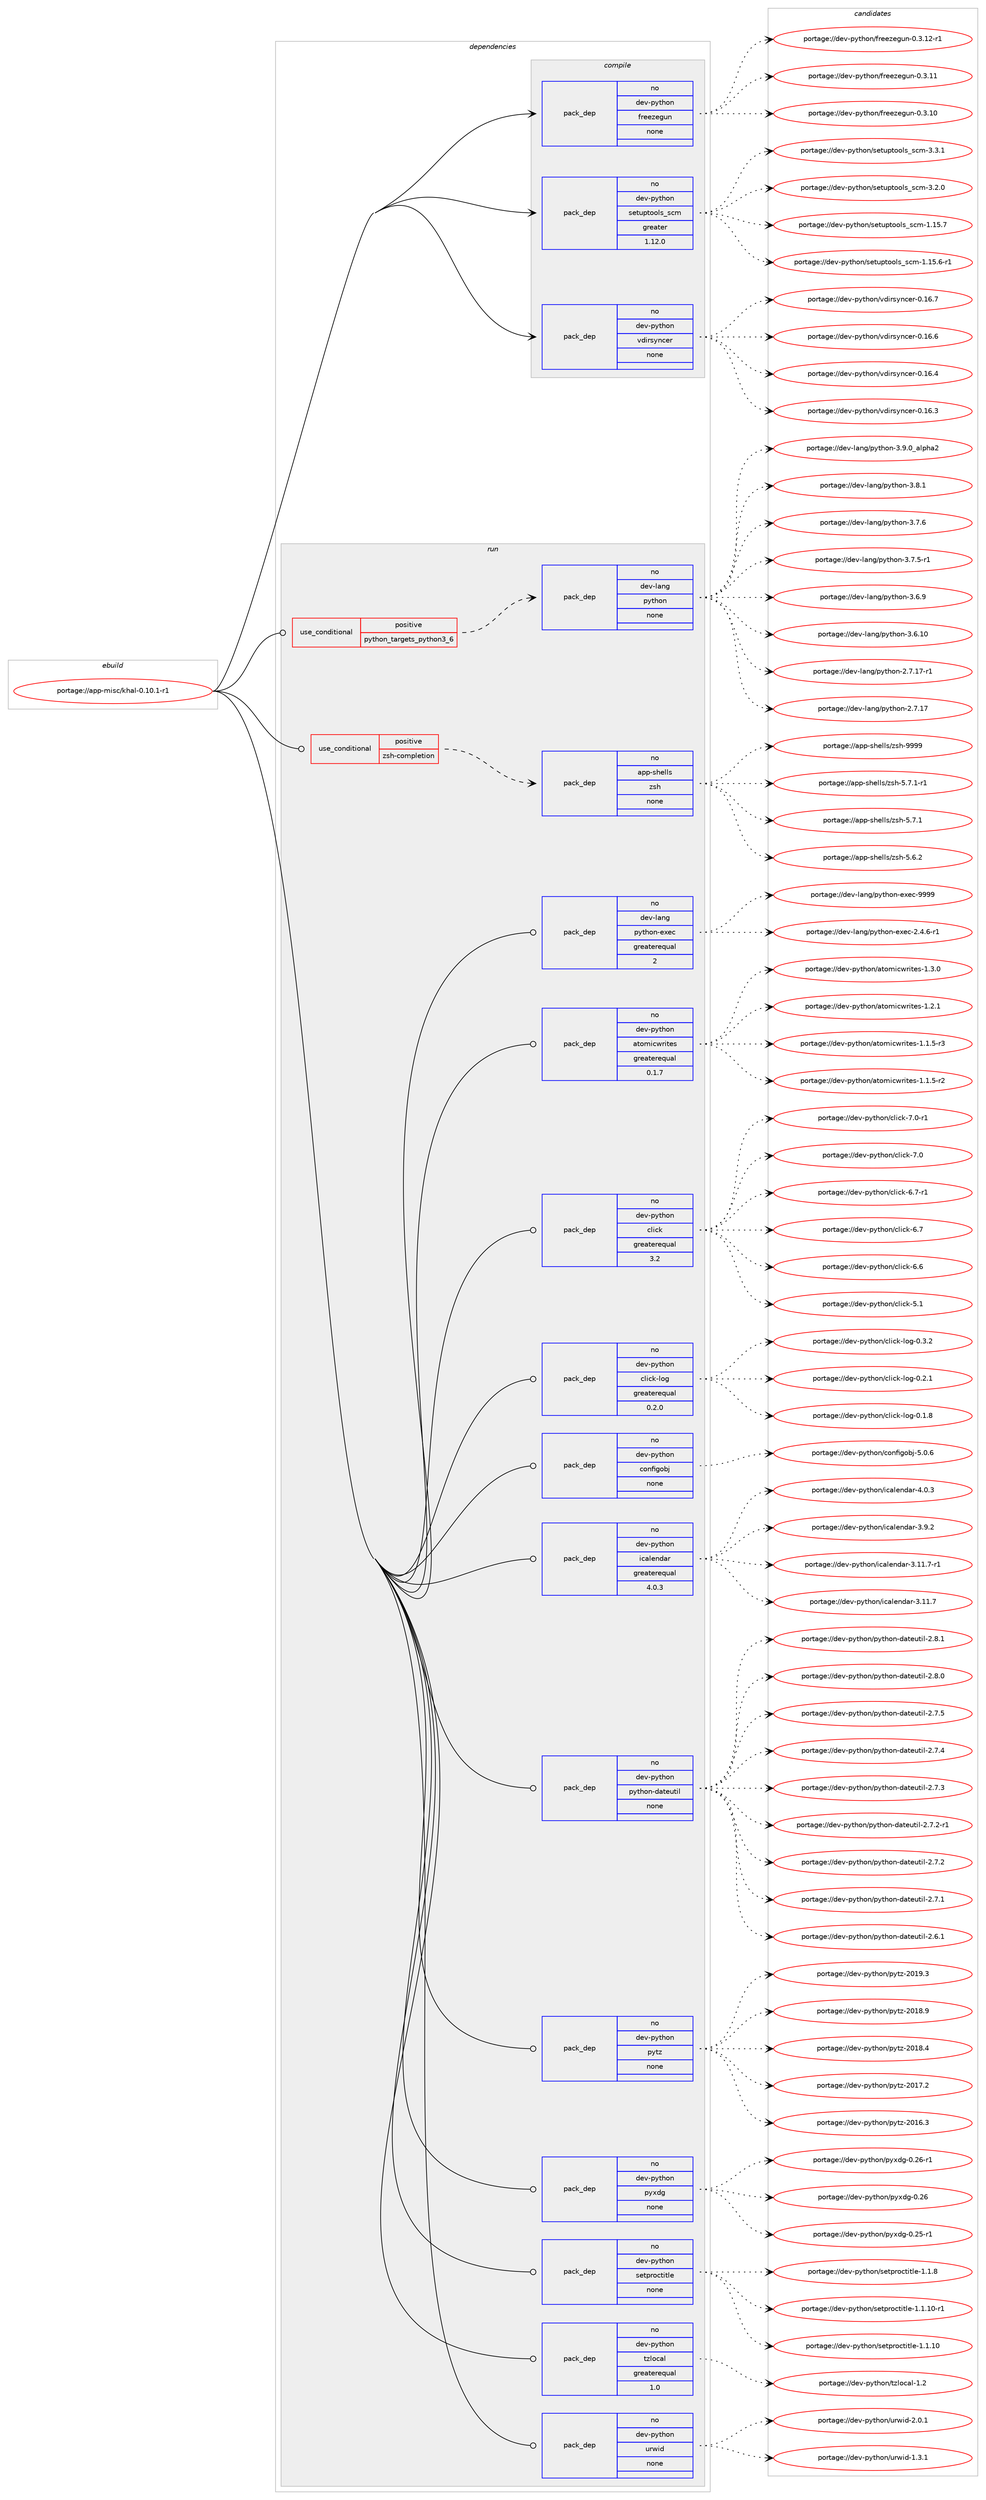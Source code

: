 digraph prolog {

# *************
# Graph options
# *************

newrank=true;
concentrate=true;
compound=true;
graph [rankdir=LR,fontname=Helvetica,fontsize=10,ranksep=1.5];#, ranksep=2.5, nodesep=0.2];
edge  [arrowhead=vee];
node  [fontname=Helvetica,fontsize=10];

# **********
# The ebuild
# **********

subgraph cluster_leftcol {
color=gray;
label=<<i>ebuild</i>>;
id [label="portage://app-misc/khal-0.10.1-r1", color=red, width=4, href="../app-misc/khal-0.10.1-r1.svg"];
}

# ****************
# The dependencies
# ****************

subgraph cluster_midcol {
color=gray;
label=<<i>dependencies</i>>;
subgraph cluster_compile {
fillcolor="#eeeeee";
style=filled;
label=<<i>compile</i>>;
subgraph pack460253 {
dependency611736 [label=<<TABLE BORDER="0" CELLBORDER="1" CELLSPACING="0" CELLPADDING="4" WIDTH="220"><TR><TD ROWSPAN="6" CELLPADDING="30">pack_dep</TD></TR><TR><TD WIDTH="110">no</TD></TR><TR><TD>dev-python</TD></TR><TR><TD>freezegun</TD></TR><TR><TD>none</TD></TR><TR><TD></TD></TR></TABLE>>, shape=none, color=blue];
}
id:e -> dependency611736:w [weight=20,style="solid",arrowhead="vee"];
subgraph pack460254 {
dependency611737 [label=<<TABLE BORDER="0" CELLBORDER="1" CELLSPACING="0" CELLPADDING="4" WIDTH="220"><TR><TD ROWSPAN="6" CELLPADDING="30">pack_dep</TD></TR><TR><TD WIDTH="110">no</TD></TR><TR><TD>dev-python</TD></TR><TR><TD>setuptools_scm</TD></TR><TR><TD>greater</TD></TR><TR><TD>1.12.0</TD></TR></TABLE>>, shape=none, color=blue];
}
id:e -> dependency611737:w [weight=20,style="solid",arrowhead="vee"];
subgraph pack460255 {
dependency611738 [label=<<TABLE BORDER="0" CELLBORDER="1" CELLSPACING="0" CELLPADDING="4" WIDTH="220"><TR><TD ROWSPAN="6" CELLPADDING="30">pack_dep</TD></TR><TR><TD WIDTH="110">no</TD></TR><TR><TD>dev-python</TD></TR><TR><TD>vdirsyncer</TD></TR><TR><TD>none</TD></TR><TR><TD></TD></TR></TABLE>>, shape=none, color=blue];
}
id:e -> dependency611738:w [weight=20,style="solid",arrowhead="vee"];
}
subgraph cluster_compileandrun {
fillcolor="#eeeeee";
style=filled;
label=<<i>compile and run</i>>;
}
subgraph cluster_run {
fillcolor="#eeeeee";
style=filled;
label=<<i>run</i>>;
subgraph cond143295 {
dependency611739 [label=<<TABLE BORDER="0" CELLBORDER="1" CELLSPACING="0" CELLPADDING="4"><TR><TD ROWSPAN="3" CELLPADDING="10">use_conditional</TD></TR><TR><TD>positive</TD></TR><TR><TD>python_targets_python3_6</TD></TR></TABLE>>, shape=none, color=red];
subgraph pack460256 {
dependency611740 [label=<<TABLE BORDER="0" CELLBORDER="1" CELLSPACING="0" CELLPADDING="4" WIDTH="220"><TR><TD ROWSPAN="6" CELLPADDING="30">pack_dep</TD></TR><TR><TD WIDTH="110">no</TD></TR><TR><TD>dev-lang</TD></TR><TR><TD>python</TD></TR><TR><TD>none</TD></TR><TR><TD></TD></TR></TABLE>>, shape=none, color=blue];
}
dependency611739:e -> dependency611740:w [weight=20,style="dashed",arrowhead="vee"];
}
id:e -> dependency611739:w [weight=20,style="solid",arrowhead="odot"];
subgraph cond143296 {
dependency611741 [label=<<TABLE BORDER="0" CELLBORDER="1" CELLSPACING="0" CELLPADDING="4"><TR><TD ROWSPAN="3" CELLPADDING="10">use_conditional</TD></TR><TR><TD>positive</TD></TR><TR><TD>zsh-completion</TD></TR></TABLE>>, shape=none, color=red];
subgraph pack460257 {
dependency611742 [label=<<TABLE BORDER="0" CELLBORDER="1" CELLSPACING="0" CELLPADDING="4" WIDTH="220"><TR><TD ROWSPAN="6" CELLPADDING="30">pack_dep</TD></TR><TR><TD WIDTH="110">no</TD></TR><TR><TD>app-shells</TD></TR><TR><TD>zsh</TD></TR><TR><TD>none</TD></TR><TR><TD></TD></TR></TABLE>>, shape=none, color=blue];
}
dependency611741:e -> dependency611742:w [weight=20,style="dashed",arrowhead="vee"];
}
id:e -> dependency611741:w [weight=20,style="solid",arrowhead="odot"];
subgraph pack460258 {
dependency611743 [label=<<TABLE BORDER="0" CELLBORDER="1" CELLSPACING="0" CELLPADDING="4" WIDTH="220"><TR><TD ROWSPAN="6" CELLPADDING="30">pack_dep</TD></TR><TR><TD WIDTH="110">no</TD></TR><TR><TD>dev-lang</TD></TR><TR><TD>python-exec</TD></TR><TR><TD>greaterequal</TD></TR><TR><TD>2</TD></TR></TABLE>>, shape=none, color=blue];
}
id:e -> dependency611743:w [weight=20,style="solid",arrowhead="odot"];
subgraph pack460259 {
dependency611744 [label=<<TABLE BORDER="0" CELLBORDER="1" CELLSPACING="0" CELLPADDING="4" WIDTH="220"><TR><TD ROWSPAN="6" CELLPADDING="30">pack_dep</TD></TR><TR><TD WIDTH="110">no</TD></TR><TR><TD>dev-python</TD></TR><TR><TD>atomicwrites</TD></TR><TR><TD>greaterequal</TD></TR><TR><TD>0.1.7</TD></TR></TABLE>>, shape=none, color=blue];
}
id:e -> dependency611744:w [weight=20,style="solid",arrowhead="odot"];
subgraph pack460260 {
dependency611745 [label=<<TABLE BORDER="0" CELLBORDER="1" CELLSPACING="0" CELLPADDING="4" WIDTH="220"><TR><TD ROWSPAN="6" CELLPADDING="30">pack_dep</TD></TR><TR><TD WIDTH="110">no</TD></TR><TR><TD>dev-python</TD></TR><TR><TD>click</TD></TR><TR><TD>greaterequal</TD></TR><TR><TD>3.2</TD></TR></TABLE>>, shape=none, color=blue];
}
id:e -> dependency611745:w [weight=20,style="solid",arrowhead="odot"];
subgraph pack460261 {
dependency611746 [label=<<TABLE BORDER="0" CELLBORDER="1" CELLSPACING="0" CELLPADDING="4" WIDTH="220"><TR><TD ROWSPAN="6" CELLPADDING="30">pack_dep</TD></TR><TR><TD WIDTH="110">no</TD></TR><TR><TD>dev-python</TD></TR><TR><TD>click-log</TD></TR><TR><TD>greaterequal</TD></TR><TR><TD>0.2.0</TD></TR></TABLE>>, shape=none, color=blue];
}
id:e -> dependency611746:w [weight=20,style="solid",arrowhead="odot"];
subgraph pack460262 {
dependency611747 [label=<<TABLE BORDER="0" CELLBORDER="1" CELLSPACING="0" CELLPADDING="4" WIDTH="220"><TR><TD ROWSPAN="6" CELLPADDING="30">pack_dep</TD></TR><TR><TD WIDTH="110">no</TD></TR><TR><TD>dev-python</TD></TR><TR><TD>configobj</TD></TR><TR><TD>none</TD></TR><TR><TD></TD></TR></TABLE>>, shape=none, color=blue];
}
id:e -> dependency611747:w [weight=20,style="solid",arrowhead="odot"];
subgraph pack460263 {
dependency611748 [label=<<TABLE BORDER="0" CELLBORDER="1" CELLSPACING="0" CELLPADDING="4" WIDTH="220"><TR><TD ROWSPAN="6" CELLPADDING="30">pack_dep</TD></TR><TR><TD WIDTH="110">no</TD></TR><TR><TD>dev-python</TD></TR><TR><TD>icalendar</TD></TR><TR><TD>greaterequal</TD></TR><TR><TD>4.0.3</TD></TR></TABLE>>, shape=none, color=blue];
}
id:e -> dependency611748:w [weight=20,style="solid",arrowhead="odot"];
subgraph pack460264 {
dependency611749 [label=<<TABLE BORDER="0" CELLBORDER="1" CELLSPACING="0" CELLPADDING="4" WIDTH="220"><TR><TD ROWSPAN="6" CELLPADDING="30">pack_dep</TD></TR><TR><TD WIDTH="110">no</TD></TR><TR><TD>dev-python</TD></TR><TR><TD>python-dateutil</TD></TR><TR><TD>none</TD></TR><TR><TD></TD></TR></TABLE>>, shape=none, color=blue];
}
id:e -> dependency611749:w [weight=20,style="solid",arrowhead="odot"];
subgraph pack460265 {
dependency611750 [label=<<TABLE BORDER="0" CELLBORDER="1" CELLSPACING="0" CELLPADDING="4" WIDTH="220"><TR><TD ROWSPAN="6" CELLPADDING="30">pack_dep</TD></TR><TR><TD WIDTH="110">no</TD></TR><TR><TD>dev-python</TD></TR><TR><TD>pytz</TD></TR><TR><TD>none</TD></TR><TR><TD></TD></TR></TABLE>>, shape=none, color=blue];
}
id:e -> dependency611750:w [weight=20,style="solid",arrowhead="odot"];
subgraph pack460266 {
dependency611751 [label=<<TABLE BORDER="0" CELLBORDER="1" CELLSPACING="0" CELLPADDING="4" WIDTH="220"><TR><TD ROWSPAN="6" CELLPADDING="30">pack_dep</TD></TR><TR><TD WIDTH="110">no</TD></TR><TR><TD>dev-python</TD></TR><TR><TD>pyxdg</TD></TR><TR><TD>none</TD></TR><TR><TD></TD></TR></TABLE>>, shape=none, color=blue];
}
id:e -> dependency611751:w [weight=20,style="solid",arrowhead="odot"];
subgraph pack460267 {
dependency611752 [label=<<TABLE BORDER="0" CELLBORDER="1" CELLSPACING="0" CELLPADDING="4" WIDTH="220"><TR><TD ROWSPAN="6" CELLPADDING="30">pack_dep</TD></TR><TR><TD WIDTH="110">no</TD></TR><TR><TD>dev-python</TD></TR><TR><TD>setproctitle</TD></TR><TR><TD>none</TD></TR><TR><TD></TD></TR></TABLE>>, shape=none, color=blue];
}
id:e -> dependency611752:w [weight=20,style="solid",arrowhead="odot"];
subgraph pack460268 {
dependency611753 [label=<<TABLE BORDER="0" CELLBORDER="1" CELLSPACING="0" CELLPADDING="4" WIDTH="220"><TR><TD ROWSPAN="6" CELLPADDING="30">pack_dep</TD></TR><TR><TD WIDTH="110">no</TD></TR><TR><TD>dev-python</TD></TR><TR><TD>tzlocal</TD></TR><TR><TD>greaterequal</TD></TR><TR><TD>1.0</TD></TR></TABLE>>, shape=none, color=blue];
}
id:e -> dependency611753:w [weight=20,style="solid",arrowhead="odot"];
subgraph pack460269 {
dependency611754 [label=<<TABLE BORDER="0" CELLBORDER="1" CELLSPACING="0" CELLPADDING="4" WIDTH="220"><TR><TD ROWSPAN="6" CELLPADDING="30">pack_dep</TD></TR><TR><TD WIDTH="110">no</TD></TR><TR><TD>dev-python</TD></TR><TR><TD>urwid</TD></TR><TR><TD>none</TD></TR><TR><TD></TD></TR></TABLE>>, shape=none, color=blue];
}
id:e -> dependency611754:w [weight=20,style="solid",arrowhead="odot"];
}
}

# **************
# The candidates
# **************

subgraph cluster_choices {
rank=same;
color=gray;
label=<<i>candidates</i>>;

subgraph choice460253 {
color=black;
nodesep=1;
choice1001011184511212111610411111047102114101101122101103117110454846514649504511449 [label="portage://dev-python/freezegun-0.3.12-r1", color=red, width=4,href="../dev-python/freezegun-0.3.12-r1.svg"];
choice100101118451121211161041111104710211410110112210110311711045484651464949 [label="portage://dev-python/freezegun-0.3.11", color=red, width=4,href="../dev-python/freezegun-0.3.11.svg"];
choice100101118451121211161041111104710211410110112210110311711045484651464948 [label="portage://dev-python/freezegun-0.3.10", color=red, width=4,href="../dev-python/freezegun-0.3.10.svg"];
dependency611736:e -> choice1001011184511212111610411111047102114101101122101103117110454846514649504511449:w [style=dotted,weight="100"];
dependency611736:e -> choice100101118451121211161041111104710211410110112210110311711045484651464949:w [style=dotted,weight="100"];
dependency611736:e -> choice100101118451121211161041111104710211410110112210110311711045484651464948:w [style=dotted,weight="100"];
}
subgraph choice460254 {
color=black;
nodesep=1;
choice10010111845112121116104111110471151011161171121161111111081159511599109455146514649 [label="portage://dev-python/setuptools_scm-3.3.1", color=red, width=4,href="../dev-python/setuptools_scm-3.3.1.svg"];
choice10010111845112121116104111110471151011161171121161111111081159511599109455146504648 [label="portage://dev-python/setuptools_scm-3.2.0", color=red, width=4,href="../dev-python/setuptools_scm-3.2.0.svg"];
choice1001011184511212111610411111047115101116117112116111111108115951159910945494649534655 [label="portage://dev-python/setuptools_scm-1.15.7", color=red, width=4,href="../dev-python/setuptools_scm-1.15.7.svg"];
choice10010111845112121116104111110471151011161171121161111111081159511599109454946495346544511449 [label="portage://dev-python/setuptools_scm-1.15.6-r1", color=red, width=4,href="../dev-python/setuptools_scm-1.15.6-r1.svg"];
dependency611737:e -> choice10010111845112121116104111110471151011161171121161111111081159511599109455146514649:w [style=dotted,weight="100"];
dependency611737:e -> choice10010111845112121116104111110471151011161171121161111111081159511599109455146504648:w [style=dotted,weight="100"];
dependency611737:e -> choice1001011184511212111610411111047115101116117112116111111108115951159910945494649534655:w [style=dotted,weight="100"];
dependency611737:e -> choice10010111845112121116104111110471151011161171121161111111081159511599109454946495346544511449:w [style=dotted,weight="100"];
}
subgraph choice460255 {
color=black;
nodesep=1;
choice10010111845112121116104111110471181001051141151211109910111445484649544655 [label="portage://dev-python/vdirsyncer-0.16.7", color=red, width=4,href="../dev-python/vdirsyncer-0.16.7.svg"];
choice10010111845112121116104111110471181001051141151211109910111445484649544654 [label="portage://dev-python/vdirsyncer-0.16.6", color=red, width=4,href="../dev-python/vdirsyncer-0.16.6.svg"];
choice10010111845112121116104111110471181001051141151211109910111445484649544652 [label="portage://dev-python/vdirsyncer-0.16.4", color=red, width=4,href="../dev-python/vdirsyncer-0.16.4.svg"];
choice10010111845112121116104111110471181001051141151211109910111445484649544651 [label="portage://dev-python/vdirsyncer-0.16.3", color=red, width=4,href="../dev-python/vdirsyncer-0.16.3.svg"];
dependency611738:e -> choice10010111845112121116104111110471181001051141151211109910111445484649544655:w [style=dotted,weight="100"];
dependency611738:e -> choice10010111845112121116104111110471181001051141151211109910111445484649544654:w [style=dotted,weight="100"];
dependency611738:e -> choice10010111845112121116104111110471181001051141151211109910111445484649544652:w [style=dotted,weight="100"];
dependency611738:e -> choice10010111845112121116104111110471181001051141151211109910111445484649544651:w [style=dotted,weight="100"];
}
subgraph choice460256 {
color=black;
nodesep=1;
choice10010111845108971101034711212111610411111045514657464895971081121049750 [label="portage://dev-lang/python-3.9.0_alpha2", color=red, width=4,href="../dev-lang/python-3.9.0_alpha2.svg"];
choice100101118451089711010347112121116104111110455146564649 [label="portage://dev-lang/python-3.8.1", color=red, width=4,href="../dev-lang/python-3.8.1.svg"];
choice100101118451089711010347112121116104111110455146554654 [label="portage://dev-lang/python-3.7.6", color=red, width=4,href="../dev-lang/python-3.7.6.svg"];
choice1001011184510897110103471121211161041111104551465546534511449 [label="portage://dev-lang/python-3.7.5-r1", color=red, width=4,href="../dev-lang/python-3.7.5-r1.svg"];
choice100101118451089711010347112121116104111110455146544657 [label="portage://dev-lang/python-3.6.9", color=red, width=4,href="../dev-lang/python-3.6.9.svg"];
choice10010111845108971101034711212111610411111045514654464948 [label="portage://dev-lang/python-3.6.10", color=red, width=4,href="../dev-lang/python-3.6.10.svg"];
choice100101118451089711010347112121116104111110455046554649554511449 [label="portage://dev-lang/python-2.7.17-r1", color=red, width=4,href="../dev-lang/python-2.7.17-r1.svg"];
choice10010111845108971101034711212111610411111045504655464955 [label="portage://dev-lang/python-2.7.17", color=red, width=4,href="../dev-lang/python-2.7.17.svg"];
dependency611740:e -> choice10010111845108971101034711212111610411111045514657464895971081121049750:w [style=dotted,weight="100"];
dependency611740:e -> choice100101118451089711010347112121116104111110455146564649:w [style=dotted,weight="100"];
dependency611740:e -> choice100101118451089711010347112121116104111110455146554654:w [style=dotted,weight="100"];
dependency611740:e -> choice1001011184510897110103471121211161041111104551465546534511449:w [style=dotted,weight="100"];
dependency611740:e -> choice100101118451089711010347112121116104111110455146544657:w [style=dotted,weight="100"];
dependency611740:e -> choice10010111845108971101034711212111610411111045514654464948:w [style=dotted,weight="100"];
dependency611740:e -> choice100101118451089711010347112121116104111110455046554649554511449:w [style=dotted,weight="100"];
dependency611740:e -> choice10010111845108971101034711212111610411111045504655464955:w [style=dotted,weight="100"];
}
subgraph choice460257 {
color=black;
nodesep=1;
choice9711211245115104101108108115471221151044557575757 [label="portage://app-shells/zsh-9999", color=red, width=4,href="../app-shells/zsh-9999.svg"];
choice9711211245115104101108108115471221151044553465546494511449 [label="portage://app-shells/zsh-5.7.1-r1", color=red, width=4,href="../app-shells/zsh-5.7.1-r1.svg"];
choice971121124511510410110810811547122115104455346554649 [label="portage://app-shells/zsh-5.7.1", color=red, width=4,href="../app-shells/zsh-5.7.1.svg"];
choice971121124511510410110810811547122115104455346544650 [label="portage://app-shells/zsh-5.6.2", color=red, width=4,href="../app-shells/zsh-5.6.2.svg"];
dependency611742:e -> choice9711211245115104101108108115471221151044557575757:w [style=dotted,weight="100"];
dependency611742:e -> choice9711211245115104101108108115471221151044553465546494511449:w [style=dotted,weight="100"];
dependency611742:e -> choice971121124511510410110810811547122115104455346554649:w [style=dotted,weight="100"];
dependency611742:e -> choice971121124511510410110810811547122115104455346544650:w [style=dotted,weight="100"];
}
subgraph choice460258 {
color=black;
nodesep=1;
choice10010111845108971101034711212111610411111045101120101994557575757 [label="portage://dev-lang/python-exec-9999", color=red, width=4,href="../dev-lang/python-exec-9999.svg"];
choice10010111845108971101034711212111610411111045101120101994550465246544511449 [label="portage://dev-lang/python-exec-2.4.6-r1", color=red, width=4,href="../dev-lang/python-exec-2.4.6-r1.svg"];
dependency611743:e -> choice10010111845108971101034711212111610411111045101120101994557575757:w [style=dotted,weight="100"];
dependency611743:e -> choice10010111845108971101034711212111610411111045101120101994550465246544511449:w [style=dotted,weight="100"];
}
subgraph choice460259 {
color=black;
nodesep=1;
choice10010111845112121116104111110479711611110910599119114105116101115454946514648 [label="portage://dev-python/atomicwrites-1.3.0", color=red, width=4,href="../dev-python/atomicwrites-1.3.0.svg"];
choice10010111845112121116104111110479711611110910599119114105116101115454946504649 [label="portage://dev-python/atomicwrites-1.2.1", color=red, width=4,href="../dev-python/atomicwrites-1.2.1.svg"];
choice100101118451121211161041111104797116111109105991191141051161011154549464946534511451 [label="portage://dev-python/atomicwrites-1.1.5-r3", color=red, width=4,href="../dev-python/atomicwrites-1.1.5-r3.svg"];
choice100101118451121211161041111104797116111109105991191141051161011154549464946534511450 [label="portage://dev-python/atomicwrites-1.1.5-r2", color=red, width=4,href="../dev-python/atomicwrites-1.1.5-r2.svg"];
dependency611744:e -> choice10010111845112121116104111110479711611110910599119114105116101115454946514648:w [style=dotted,weight="100"];
dependency611744:e -> choice10010111845112121116104111110479711611110910599119114105116101115454946504649:w [style=dotted,weight="100"];
dependency611744:e -> choice100101118451121211161041111104797116111109105991191141051161011154549464946534511451:w [style=dotted,weight="100"];
dependency611744:e -> choice100101118451121211161041111104797116111109105991191141051161011154549464946534511450:w [style=dotted,weight="100"];
}
subgraph choice460260 {
color=black;
nodesep=1;
choice10010111845112121116104111110479910810599107455546484511449 [label="portage://dev-python/click-7.0-r1", color=red, width=4,href="../dev-python/click-7.0-r1.svg"];
choice1001011184511212111610411111047991081059910745554648 [label="portage://dev-python/click-7.0", color=red, width=4,href="../dev-python/click-7.0.svg"];
choice10010111845112121116104111110479910810599107455446554511449 [label="portage://dev-python/click-6.7-r1", color=red, width=4,href="../dev-python/click-6.7-r1.svg"];
choice1001011184511212111610411111047991081059910745544655 [label="portage://dev-python/click-6.7", color=red, width=4,href="../dev-python/click-6.7.svg"];
choice1001011184511212111610411111047991081059910745544654 [label="portage://dev-python/click-6.6", color=red, width=4,href="../dev-python/click-6.6.svg"];
choice1001011184511212111610411111047991081059910745534649 [label="portage://dev-python/click-5.1", color=red, width=4,href="../dev-python/click-5.1.svg"];
dependency611745:e -> choice10010111845112121116104111110479910810599107455546484511449:w [style=dotted,weight="100"];
dependency611745:e -> choice1001011184511212111610411111047991081059910745554648:w [style=dotted,weight="100"];
dependency611745:e -> choice10010111845112121116104111110479910810599107455446554511449:w [style=dotted,weight="100"];
dependency611745:e -> choice1001011184511212111610411111047991081059910745544655:w [style=dotted,weight="100"];
dependency611745:e -> choice1001011184511212111610411111047991081059910745544654:w [style=dotted,weight="100"];
dependency611745:e -> choice1001011184511212111610411111047991081059910745534649:w [style=dotted,weight="100"];
}
subgraph choice460261 {
color=black;
nodesep=1;
choice1001011184511212111610411111047991081059910745108111103454846514650 [label="portage://dev-python/click-log-0.3.2", color=red, width=4,href="../dev-python/click-log-0.3.2.svg"];
choice1001011184511212111610411111047991081059910745108111103454846504649 [label="portage://dev-python/click-log-0.2.1", color=red, width=4,href="../dev-python/click-log-0.2.1.svg"];
choice1001011184511212111610411111047991081059910745108111103454846494656 [label="portage://dev-python/click-log-0.1.8", color=red, width=4,href="../dev-python/click-log-0.1.8.svg"];
dependency611746:e -> choice1001011184511212111610411111047991081059910745108111103454846514650:w [style=dotted,weight="100"];
dependency611746:e -> choice1001011184511212111610411111047991081059910745108111103454846504649:w [style=dotted,weight="100"];
dependency611746:e -> choice1001011184511212111610411111047991081059910745108111103454846494656:w [style=dotted,weight="100"];
}
subgraph choice460262 {
color=black;
nodesep=1;
choice10010111845112121116104111110479911111010210510311198106455346484654 [label="portage://dev-python/configobj-5.0.6", color=red, width=4,href="../dev-python/configobj-5.0.6.svg"];
dependency611747:e -> choice10010111845112121116104111110479911111010210510311198106455346484654:w [style=dotted,weight="100"];
}
subgraph choice460263 {
color=black;
nodesep=1;
choice1001011184511212111610411111047105999710810111010097114455246484651 [label="portage://dev-python/icalendar-4.0.3", color=red, width=4,href="../dev-python/icalendar-4.0.3.svg"];
choice1001011184511212111610411111047105999710810111010097114455146574650 [label="portage://dev-python/icalendar-3.9.2", color=red, width=4,href="../dev-python/icalendar-3.9.2.svg"];
choice1001011184511212111610411111047105999710810111010097114455146494946554511449 [label="portage://dev-python/icalendar-3.11.7-r1", color=red, width=4,href="../dev-python/icalendar-3.11.7-r1.svg"];
choice100101118451121211161041111104710599971081011101009711445514649494655 [label="portage://dev-python/icalendar-3.11.7", color=red, width=4,href="../dev-python/icalendar-3.11.7.svg"];
dependency611748:e -> choice1001011184511212111610411111047105999710810111010097114455246484651:w [style=dotted,weight="100"];
dependency611748:e -> choice1001011184511212111610411111047105999710810111010097114455146574650:w [style=dotted,weight="100"];
dependency611748:e -> choice1001011184511212111610411111047105999710810111010097114455146494946554511449:w [style=dotted,weight="100"];
dependency611748:e -> choice100101118451121211161041111104710599971081011101009711445514649494655:w [style=dotted,weight="100"];
}
subgraph choice460264 {
color=black;
nodesep=1;
choice10010111845112121116104111110471121211161041111104510097116101117116105108455046564649 [label="portage://dev-python/python-dateutil-2.8.1", color=red, width=4,href="../dev-python/python-dateutil-2.8.1.svg"];
choice10010111845112121116104111110471121211161041111104510097116101117116105108455046564648 [label="portage://dev-python/python-dateutil-2.8.0", color=red, width=4,href="../dev-python/python-dateutil-2.8.0.svg"];
choice10010111845112121116104111110471121211161041111104510097116101117116105108455046554653 [label="portage://dev-python/python-dateutil-2.7.5", color=red, width=4,href="../dev-python/python-dateutil-2.7.5.svg"];
choice10010111845112121116104111110471121211161041111104510097116101117116105108455046554652 [label="portage://dev-python/python-dateutil-2.7.4", color=red, width=4,href="../dev-python/python-dateutil-2.7.4.svg"];
choice10010111845112121116104111110471121211161041111104510097116101117116105108455046554651 [label="portage://dev-python/python-dateutil-2.7.3", color=red, width=4,href="../dev-python/python-dateutil-2.7.3.svg"];
choice100101118451121211161041111104711212111610411111045100971161011171161051084550465546504511449 [label="portage://dev-python/python-dateutil-2.7.2-r1", color=red, width=4,href="../dev-python/python-dateutil-2.7.2-r1.svg"];
choice10010111845112121116104111110471121211161041111104510097116101117116105108455046554650 [label="portage://dev-python/python-dateutil-2.7.2", color=red, width=4,href="../dev-python/python-dateutil-2.7.2.svg"];
choice10010111845112121116104111110471121211161041111104510097116101117116105108455046554649 [label="portage://dev-python/python-dateutil-2.7.1", color=red, width=4,href="../dev-python/python-dateutil-2.7.1.svg"];
choice10010111845112121116104111110471121211161041111104510097116101117116105108455046544649 [label="portage://dev-python/python-dateutil-2.6.1", color=red, width=4,href="../dev-python/python-dateutil-2.6.1.svg"];
dependency611749:e -> choice10010111845112121116104111110471121211161041111104510097116101117116105108455046564649:w [style=dotted,weight="100"];
dependency611749:e -> choice10010111845112121116104111110471121211161041111104510097116101117116105108455046564648:w [style=dotted,weight="100"];
dependency611749:e -> choice10010111845112121116104111110471121211161041111104510097116101117116105108455046554653:w [style=dotted,weight="100"];
dependency611749:e -> choice10010111845112121116104111110471121211161041111104510097116101117116105108455046554652:w [style=dotted,weight="100"];
dependency611749:e -> choice10010111845112121116104111110471121211161041111104510097116101117116105108455046554651:w [style=dotted,weight="100"];
dependency611749:e -> choice100101118451121211161041111104711212111610411111045100971161011171161051084550465546504511449:w [style=dotted,weight="100"];
dependency611749:e -> choice10010111845112121116104111110471121211161041111104510097116101117116105108455046554650:w [style=dotted,weight="100"];
dependency611749:e -> choice10010111845112121116104111110471121211161041111104510097116101117116105108455046554649:w [style=dotted,weight="100"];
dependency611749:e -> choice10010111845112121116104111110471121211161041111104510097116101117116105108455046544649:w [style=dotted,weight="100"];
}
subgraph choice460265 {
color=black;
nodesep=1;
choice100101118451121211161041111104711212111612245504849574651 [label="portage://dev-python/pytz-2019.3", color=red, width=4,href="../dev-python/pytz-2019.3.svg"];
choice100101118451121211161041111104711212111612245504849564657 [label="portage://dev-python/pytz-2018.9", color=red, width=4,href="../dev-python/pytz-2018.9.svg"];
choice100101118451121211161041111104711212111612245504849564652 [label="portage://dev-python/pytz-2018.4", color=red, width=4,href="../dev-python/pytz-2018.4.svg"];
choice100101118451121211161041111104711212111612245504849554650 [label="portage://dev-python/pytz-2017.2", color=red, width=4,href="../dev-python/pytz-2017.2.svg"];
choice100101118451121211161041111104711212111612245504849544651 [label="portage://dev-python/pytz-2016.3", color=red, width=4,href="../dev-python/pytz-2016.3.svg"];
dependency611750:e -> choice100101118451121211161041111104711212111612245504849574651:w [style=dotted,weight="100"];
dependency611750:e -> choice100101118451121211161041111104711212111612245504849564657:w [style=dotted,weight="100"];
dependency611750:e -> choice100101118451121211161041111104711212111612245504849564652:w [style=dotted,weight="100"];
dependency611750:e -> choice100101118451121211161041111104711212111612245504849554650:w [style=dotted,weight="100"];
dependency611750:e -> choice100101118451121211161041111104711212111612245504849544651:w [style=dotted,weight="100"];
}
subgraph choice460266 {
color=black;
nodesep=1;
choice100101118451121211161041111104711212112010010345484650544511449 [label="portage://dev-python/pyxdg-0.26-r1", color=red, width=4,href="../dev-python/pyxdg-0.26-r1.svg"];
choice10010111845112121116104111110471121211201001034548465054 [label="portage://dev-python/pyxdg-0.26", color=red, width=4,href="../dev-python/pyxdg-0.26.svg"];
choice100101118451121211161041111104711212112010010345484650534511449 [label="portage://dev-python/pyxdg-0.25-r1", color=red, width=4,href="../dev-python/pyxdg-0.25-r1.svg"];
dependency611751:e -> choice100101118451121211161041111104711212112010010345484650544511449:w [style=dotted,weight="100"];
dependency611751:e -> choice10010111845112121116104111110471121211201001034548465054:w [style=dotted,weight="100"];
dependency611751:e -> choice100101118451121211161041111104711212112010010345484650534511449:w [style=dotted,weight="100"];
}
subgraph choice460267 {
color=black;
nodesep=1;
choice100101118451121211161041111104711510111611211411199116105116108101454946494656 [label="portage://dev-python/setproctitle-1.1.8", color=red, width=4,href="../dev-python/setproctitle-1.1.8.svg"];
choice100101118451121211161041111104711510111611211411199116105116108101454946494649484511449 [label="portage://dev-python/setproctitle-1.1.10-r1", color=red, width=4,href="../dev-python/setproctitle-1.1.10-r1.svg"];
choice10010111845112121116104111110471151011161121141119911610511610810145494649464948 [label="portage://dev-python/setproctitle-1.1.10", color=red, width=4,href="../dev-python/setproctitle-1.1.10.svg"];
dependency611752:e -> choice100101118451121211161041111104711510111611211411199116105116108101454946494656:w [style=dotted,weight="100"];
dependency611752:e -> choice100101118451121211161041111104711510111611211411199116105116108101454946494649484511449:w [style=dotted,weight="100"];
dependency611752:e -> choice10010111845112121116104111110471151011161121141119911610511610810145494649464948:w [style=dotted,weight="100"];
}
subgraph choice460268 {
color=black;
nodesep=1;
choice1001011184511212111610411111047116122108111999710845494650 [label="portage://dev-python/tzlocal-1.2", color=red, width=4,href="../dev-python/tzlocal-1.2.svg"];
dependency611753:e -> choice1001011184511212111610411111047116122108111999710845494650:w [style=dotted,weight="100"];
}
subgraph choice460269 {
color=black;
nodesep=1;
choice1001011184511212111610411111047117114119105100455046484649 [label="portage://dev-python/urwid-2.0.1", color=red, width=4,href="../dev-python/urwid-2.0.1.svg"];
choice1001011184511212111610411111047117114119105100454946514649 [label="portage://dev-python/urwid-1.3.1", color=red, width=4,href="../dev-python/urwid-1.3.1.svg"];
dependency611754:e -> choice1001011184511212111610411111047117114119105100455046484649:w [style=dotted,weight="100"];
dependency611754:e -> choice1001011184511212111610411111047117114119105100454946514649:w [style=dotted,weight="100"];
}
}

}
